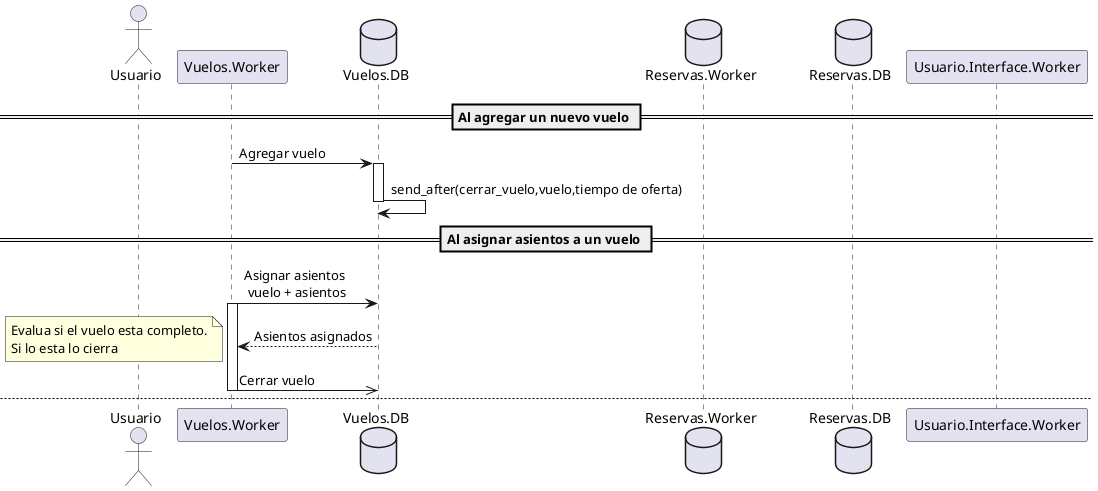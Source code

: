 @startuml Secuencia Cierre de vuelo

actor Usuario
participant Vuelos.Worker
database Vuelos.DB
database Reservas.Worker
database Reservas.DB
participant Usuario.Interface.Worker



== Al agregar un nuevo vuelo ==
Vuelos.Worker -> Vuelos.DB: Agregar vuelo
activate Vuelos.DB
Vuelos.DB -> Vuelos.DB: send_after(cerrar_vuelo,vuelo,tiempo de oferta)
deactivate Vuelos.DB
== Al asignar asientos a un vuelo ==
Vuelos.Worker -> Vuelos.DB: Asignar asientos \n vuelo + asientos
activate Vuelos.Worker
Vuelos.Worker <-- Vuelos.DB: Asientos asignados
note left: Evalua si el vuelo esta completo.\nSi lo esta lo cierra
Vuelos.Worker ->> Vuelos.DB: Cerrar vuelo
deactivate Vuelos.Worker

newpage

== Cerrar vuelo == 
Vuelos.DB ->> Reservas.Worker: Notificar cierre de vuelo
note left: Ya sea por el send_after \no el cierre computado se \nprocede con lo siguiente.
Reservas.Worker -> Reservas.DB: Cancelar reservas\n vuelo
Reservas.Worker <-- Reservas.DB: Reservas canceladas
Reservas.Worker -> Usuario.Interface.Worker: Notificar cancelacion de reserva
Usuario.Interface.Worker -> Usuario: Notificar cancelacion de reserva



@enduml
